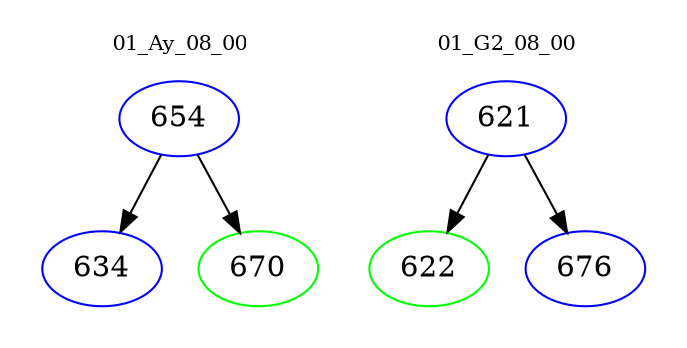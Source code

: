 digraph{
subgraph cluster_0 {
color = white
label = "01_Ay_08_00";
fontsize=10;
T0_654 [label="654", color="blue"]
T0_654 -> T0_634 [color="black"]
T0_634 [label="634", color="blue"]
T0_654 -> T0_670 [color="black"]
T0_670 [label="670", color="green"]
}
subgraph cluster_1 {
color = white
label = "01_G2_08_00";
fontsize=10;
T1_621 [label="621", color="blue"]
T1_621 -> T1_622 [color="black"]
T1_622 [label="622", color="green"]
T1_621 -> T1_676 [color="black"]
T1_676 [label="676", color="blue"]
}
}
